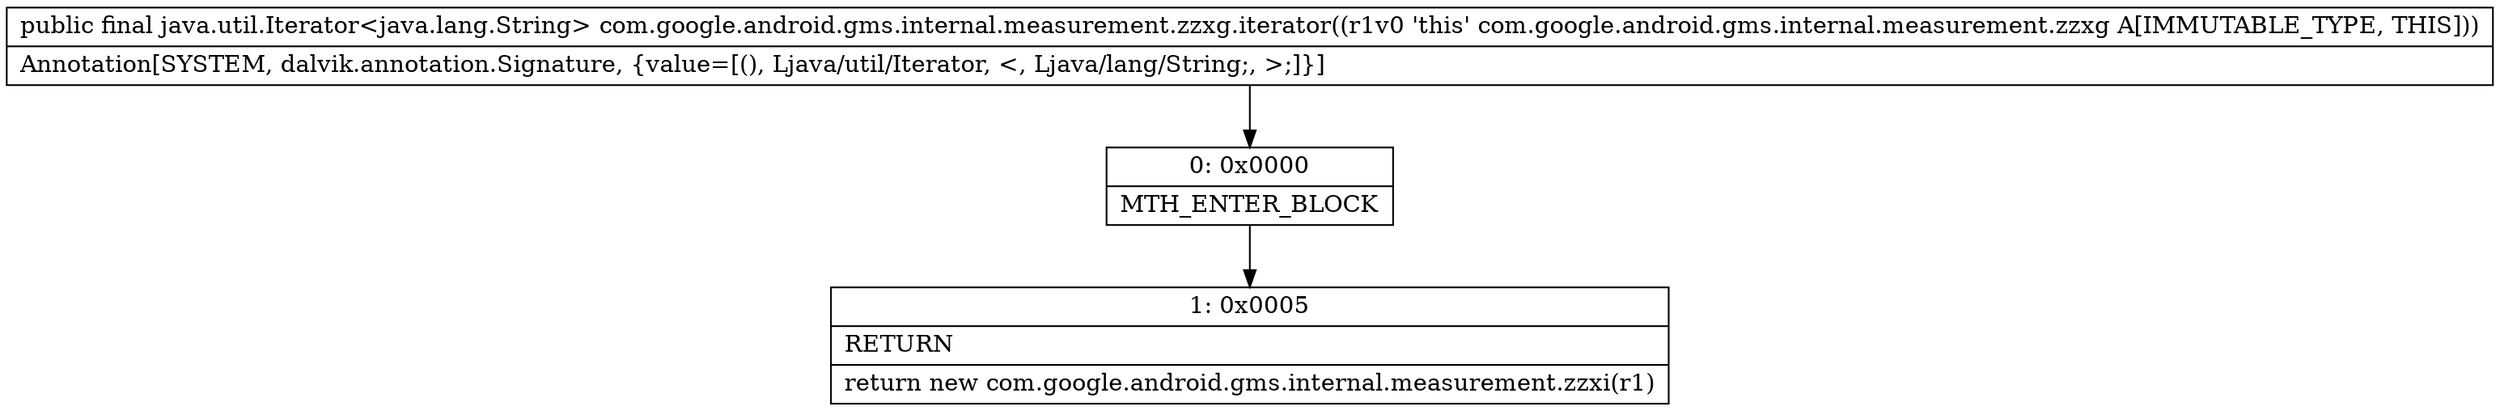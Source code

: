 digraph "CFG forcom.google.android.gms.internal.measurement.zzxg.iterator()Ljava\/util\/Iterator;" {
Node_0 [shape=record,label="{0\:\ 0x0000|MTH_ENTER_BLOCK\l}"];
Node_1 [shape=record,label="{1\:\ 0x0005|RETURN\l|return new com.google.android.gms.internal.measurement.zzxi(r1)\l}"];
MethodNode[shape=record,label="{public final java.util.Iterator\<java.lang.String\> com.google.android.gms.internal.measurement.zzxg.iterator((r1v0 'this' com.google.android.gms.internal.measurement.zzxg A[IMMUTABLE_TYPE, THIS]))  | Annotation[SYSTEM, dalvik.annotation.Signature, \{value=[(), Ljava\/util\/Iterator, \<, Ljava\/lang\/String;, \>;]\}]\l}"];
MethodNode -> Node_0;
Node_0 -> Node_1;
}

